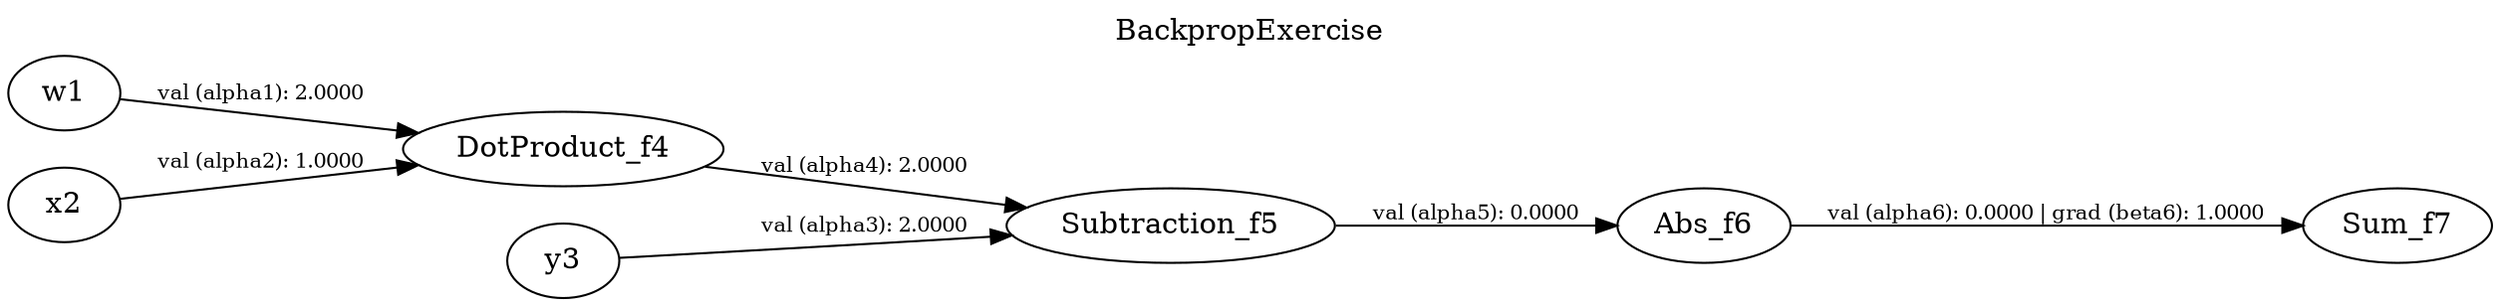 digraph ComputationalGraph {
    rankdir=LR;
    edge [fontsize=10];
    labelloc="t";
    label="BackpropExercise";
    w1 -> DotProduct_f4 [label="val (alpha1): 2.0000"];
    x2 -> DotProduct_f4 [label="val (alpha2): 1.0000"];
    DotProduct_f4 -> Subtraction_f5 [label="val (alpha4): 2.0000"];
    y3 -> Subtraction_f5 [label="val (alpha3): 2.0000"];
    Subtraction_f5 -> Abs_f6 [label="val (alpha5): 0.0000"];
    Abs_f6 -> Sum_f7 [label="val (alpha6): 0.0000 | grad (beta6): 1.0000"];
}